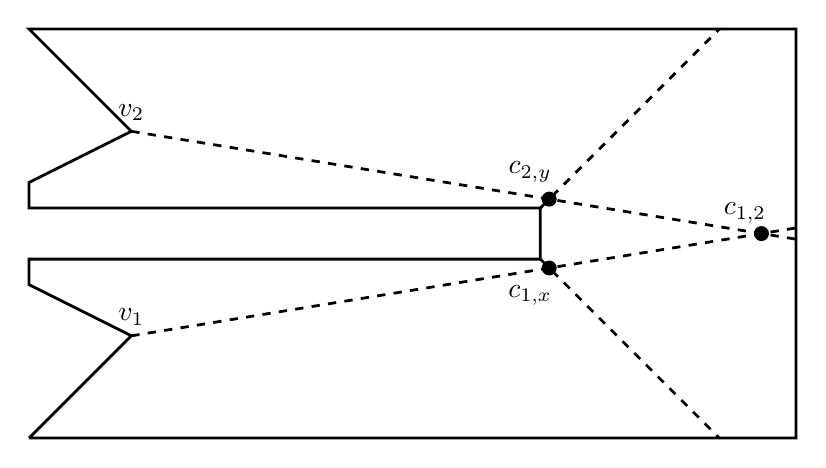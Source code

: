 % This file was created by matlab2tikz v0.4.0.
% Copyright (c) 2008--2013, Nico Schlömer <nico.schloemer@gmail.com>
% All rights reserved.
% 
% The latest updates can be retrieved from
%   http://www.mathworks.com/matlabcentral/fileexchange/22022-matlab2tikz
% where you can also make suggestions and rate matlab2tikz.
% 
% % -*- root: TestingFigures.tex -*-
% 
\begin{tikzpicture}

\begin{axis}[%
width=10cm,
height=5.455cm,
scale only axis,
xmin=-10,
xmax=760,
ymin=-10,
ymax=410,
hide axis,
axis x line*=bottom,
axis y line*=left,
y post scale=1,
unit vector ratio=1 1 1
]
\addplot [
color=black,
dashed,
line width=1.0pt,
forget plot
]
table[row sep=crcr]{
100 300\\
750 194.52\\
};
\addplot [
color=black,
dashed,
line width=1.0pt,
forget plot
]
table[row sep=crcr]{
500 225\\
675 400\\
};
\addplot [
color=black,
dashed,
line width=1.0pt,
forget plot
]
table[row sep=crcr]{
500 175\\
675 0\\
};
\addplot [
color=black,
dashed,
line width=1.0pt,
forget plot
]
table[row sep=crcr]{
100 100\\
750 205.48\\
};
\addplot [
color=black,
solid,
line width=1.0pt,
forget plot
]
table[row sep=crcr]{
0 0\\
100 100\\
0 150\\
0 175\\
500 175\\
500 225\\
0 225\\
0 250\\
100 300\\
0 400\\
750 400\\
750 0\\
0 0\\
};
\addplot [
color=black,
mark size=2.5pt,
only marks,
mark=*,
mark options={solid,fill=black},
forget plot
]
table[row sep=crcr]{
508.68 233.68\\
716.228 200\\
508.68 166.32\\
};
\node[above, inner sep=0mm, text=black]
at (axis cs:100,110,0) {$v_{1}$};
\node[above, inner sep=0mm, text=black]
at (axis cs:100,310,0) {$v_{2}$};
\node[above, inner sep=0mm, text=black]
at (axis cs:490,250,0) {$c_{2,y}$};
\node[below, inner sep=0mm, text=black]
at (axis cs:490,150,0) {$c_{1,x}$};
\node[above, inner sep=0mm, text=black]
at (axis cs:700,210,0) {$c_{1,2}$};
\end{axis}
\end{tikzpicture}%